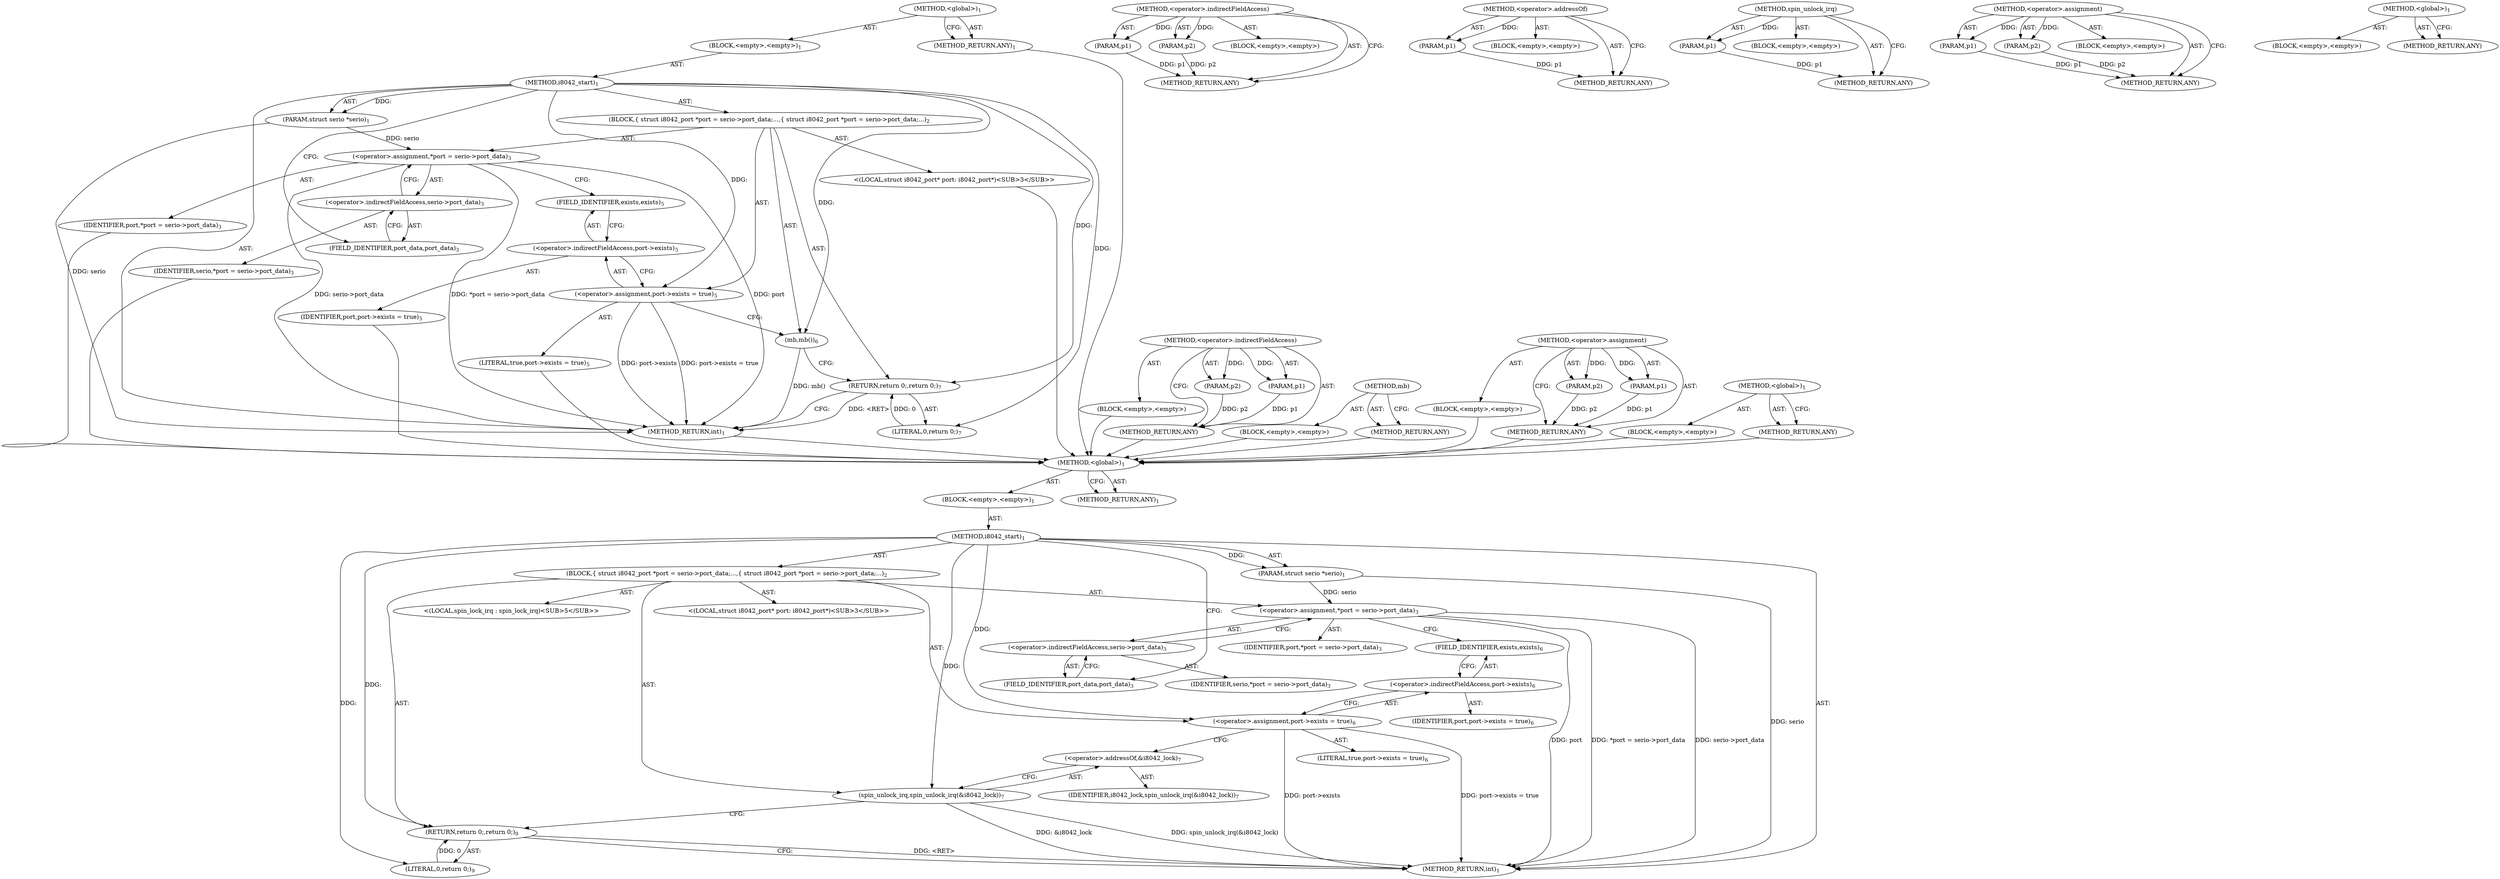 digraph "&lt;global&gt;" {
vulnerable_6 [label=<(METHOD,&lt;global&gt;)<SUB>1</SUB>>];
vulnerable_7 [label=<(BLOCK,&lt;empty&gt;,&lt;empty&gt;)<SUB>1</SUB>>];
vulnerable_8 [label=<(METHOD,i8042_start)<SUB>1</SUB>>];
vulnerable_9 [label=<(PARAM,struct serio *serio)<SUB>1</SUB>>];
vulnerable_10 [label=<(BLOCK,{
 	struct i8042_port *port = serio-&gt;port_data;...,{
 	struct i8042_port *port = serio-&gt;port_data;...)<SUB>2</SUB>>];
vulnerable_11 [label="<(LOCAL,struct i8042_port* port: i8042_port*)<SUB>3</SUB>>"];
vulnerable_12 [label=<(&lt;operator&gt;.assignment,*port = serio-&gt;port_data)<SUB>3</SUB>>];
vulnerable_13 [label=<(IDENTIFIER,port,*port = serio-&gt;port_data)<SUB>3</SUB>>];
vulnerable_14 [label=<(&lt;operator&gt;.indirectFieldAccess,serio-&gt;port_data)<SUB>3</SUB>>];
vulnerable_15 [label=<(IDENTIFIER,serio,*port = serio-&gt;port_data)<SUB>3</SUB>>];
vulnerable_16 [label=<(FIELD_IDENTIFIER,port_data,port_data)<SUB>3</SUB>>];
vulnerable_17 [label=<(&lt;operator&gt;.assignment,port-&gt;exists = true)<SUB>5</SUB>>];
vulnerable_18 [label=<(&lt;operator&gt;.indirectFieldAccess,port-&gt;exists)<SUB>5</SUB>>];
vulnerable_19 [label=<(IDENTIFIER,port,port-&gt;exists = true)<SUB>5</SUB>>];
vulnerable_20 [label=<(FIELD_IDENTIFIER,exists,exists)<SUB>5</SUB>>];
vulnerable_21 [label=<(LITERAL,true,port-&gt;exists = true)<SUB>5</SUB>>];
vulnerable_22 [label=<(mb,mb())<SUB>6</SUB>>];
vulnerable_23 [label=<(RETURN,return 0;,return 0;)<SUB>7</SUB>>];
vulnerable_24 [label=<(LITERAL,0,return 0;)<SUB>7</SUB>>];
vulnerable_25 [label=<(METHOD_RETURN,int)<SUB>1</SUB>>];
vulnerable_27 [label=<(METHOD_RETURN,ANY)<SUB>1</SUB>>];
vulnerable_53 [label=<(METHOD,&lt;operator&gt;.indirectFieldAccess)>];
vulnerable_54 [label=<(PARAM,p1)>];
vulnerable_55 [label=<(PARAM,p2)>];
vulnerable_56 [label=<(BLOCK,&lt;empty&gt;,&lt;empty&gt;)>];
vulnerable_57 [label=<(METHOD_RETURN,ANY)>];
vulnerable_58 [label=<(METHOD,mb)>];
vulnerable_59 [label=<(BLOCK,&lt;empty&gt;,&lt;empty&gt;)>];
vulnerable_60 [label=<(METHOD_RETURN,ANY)>];
vulnerable_48 [label=<(METHOD,&lt;operator&gt;.assignment)>];
vulnerable_49 [label=<(PARAM,p1)>];
vulnerable_50 [label=<(PARAM,p2)>];
vulnerable_51 [label=<(BLOCK,&lt;empty&gt;,&lt;empty&gt;)>];
vulnerable_52 [label=<(METHOD_RETURN,ANY)>];
vulnerable_42 [label=<(METHOD,&lt;global&gt;)<SUB>1</SUB>>];
vulnerable_43 [label=<(BLOCK,&lt;empty&gt;,&lt;empty&gt;)>];
vulnerable_44 [label=<(METHOD_RETURN,ANY)>];
fixed_6 [label=<(METHOD,&lt;global&gt;)<SUB>1</SUB>>];
fixed_7 [label=<(BLOCK,&lt;empty&gt;,&lt;empty&gt;)<SUB>1</SUB>>];
fixed_8 [label=<(METHOD,i8042_start)<SUB>1</SUB>>];
fixed_9 [label=<(PARAM,struct serio *serio)<SUB>1</SUB>>];
fixed_10 [label=<(BLOCK,{
 	struct i8042_port *port = serio-&gt;port_data;...,{
 	struct i8042_port *port = serio-&gt;port_data;...)<SUB>2</SUB>>];
fixed_11 [label="<(LOCAL,struct i8042_port* port: i8042_port*)<SUB>3</SUB>>"];
fixed_12 [label=<(&lt;operator&gt;.assignment,*port = serio-&gt;port_data)<SUB>3</SUB>>];
fixed_13 [label=<(IDENTIFIER,port,*port = serio-&gt;port_data)<SUB>3</SUB>>];
fixed_14 [label=<(&lt;operator&gt;.indirectFieldAccess,serio-&gt;port_data)<SUB>3</SUB>>];
fixed_15 [label=<(IDENTIFIER,serio,*port = serio-&gt;port_data)<SUB>3</SUB>>];
fixed_16 [label=<(FIELD_IDENTIFIER,port_data,port_data)<SUB>3</SUB>>];
fixed_17 [label="<(LOCAL,spin_lock_irq : spin_lock_irq)<SUB>5</SUB>>"];
fixed_18 [label=<(&lt;operator&gt;.assignment,port-&gt;exists = true)<SUB>6</SUB>>];
fixed_19 [label=<(&lt;operator&gt;.indirectFieldAccess,port-&gt;exists)<SUB>6</SUB>>];
fixed_20 [label=<(IDENTIFIER,port,port-&gt;exists = true)<SUB>6</SUB>>];
fixed_21 [label=<(FIELD_IDENTIFIER,exists,exists)<SUB>6</SUB>>];
fixed_22 [label=<(LITERAL,true,port-&gt;exists = true)<SUB>6</SUB>>];
fixed_23 [label=<(spin_unlock_irq,spin_unlock_irq(&amp;i8042_lock))<SUB>7</SUB>>];
fixed_24 [label=<(&lt;operator&gt;.addressOf,&amp;i8042_lock)<SUB>7</SUB>>];
fixed_25 [label=<(IDENTIFIER,i8042_lock,spin_unlock_irq(&amp;i8042_lock))<SUB>7</SUB>>];
fixed_26 [label=<(RETURN,return 0;,return 0;)<SUB>9</SUB>>];
fixed_27 [label=<(LITERAL,0,return 0;)<SUB>9</SUB>>];
fixed_28 [label=<(METHOD_RETURN,int)<SUB>1</SUB>>];
fixed_30 [label=<(METHOD_RETURN,ANY)<SUB>1</SUB>>];
fixed_58 [label=<(METHOD,&lt;operator&gt;.indirectFieldAccess)>];
fixed_59 [label=<(PARAM,p1)>];
fixed_60 [label=<(PARAM,p2)>];
fixed_61 [label=<(BLOCK,&lt;empty&gt;,&lt;empty&gt;)>];
fixed_62 [label=<(METHOD_RETURN,ANY)>];
fixed_67 [label=<(METHOD,&lt;operator&gt;.addressOf)>];
fixed_68 [label=<(PARAM,p1)>];
fixed_69 [label=<(BLOCK,&lt;empty&gt;,&lt;empty&gt;)>];
fixed_70 [label=<(METHOD_RETURN,ANY)>];
fixed_63 [label=<(METHOD,spin_unlock_irq)>];
fixed_64 [label=<(PARAM,p1)>];
fixed_65 [label=<(BLOCK,&lt;empty&gt;,&lt;empty&gt;)>];
fixed_66 [label=<(METHOD_RETURN,ANY)>];
fixed_53 [label=<(METHOD,&lt;operator&gt;.assignment)>];
fixed_54 [label=<(PARAM,p1)>];
fixed_55 [label=<(PARAM,p2)>];
fixed_56 [label=<(BLOCK,&lt;empty&gt;,&lt;empty&gt;)>];
fixed_57 [label=<(METHOD_RETURN,ANY)>];
fixed_47 [label=<(METHOD,&lt;global&gt;)<SUB>1</SUB>>];
fixed_48 [label=<(BLOCK,&lt;empty&gt;,&lt;empty&gt;)>];
fixed_49 [label=<(METHOD_RETURN,ANY)>];
vulnerable_6 -> vulnerable_7  [key=0, label="AST: "];
vulnerable_6 -> vulnerable_27  [key=0, label="AST: "];
vulnerable_6 -> vulnerable_27  [key=1, label="CFG: "];
vulnerable_7 -> vulnerable_8  [key=0, label="AST: "];
vulnerable_8 -> vulnerable_9  [key=0, label="AST: "];
vulnerable_8 -> vulnerable_9  [key=1, label="DDG: "];
vulnerable_8 -> vulnerable_10  [key=0, label="AST: "];
vulnerable_8 -> vulnerable_25  [key=0, label="AST: "];
vulnerable_8 -> vulnerable_16  [key=0, label="CFG: "];
vulnerable_8 -> vulnerable_17  [key=0, label="DDG: "];
vulnerable_8 -> vulnerable_22  [key=0, label="DDG: "];
vulnerable_8 -> vulnerable_23  [key=0, label="DDG: "];
vulnerable_8 -> vulnerable_24  [key=0, label="DDG: "];
vulnerable_9 -> vulnerable_25  [key=0, label="DDG: serio"];
vulnerable_9 -> vulnerable_12  [key=0, label="DDG: serio"];
vulnerable_10 -> vulnerable_11  [key=0, label="AST: "];
vulnerable_10 -> vulnerable_12  [key=0, label="AST: "];
vulnerable_10 -> vulnerable_17  [key=0, label="AST: "];
vulnerable_10 -> vulnerable_22  [key=0, label="AST: "];
vulnerable_10 -> vulnerable_23  [key=0, label="AST: "];
vulnerable_11 -> fixed_6  [key=0];
vulnerable_12 -> vulnerable_13  [key=0, label="AST: "];
vulnerable_12 -> vulnerable_14  [key=0, label="AST: "];
vulnerable_12 -> vulnerable_20  [key=0, label="CFG: "];
vulnerable_12 -> vulnerable_25  [key=0, label="DDG: port"];
vulnerable_12 -> vulnerable_25  [key=1, label="DDG: serio-&gt;port_data"];
vulnerable_12 -> vulnerable_25  [key=2, label="DDG: *port = serio-&gt;port_data"];
vulnerable_13 -> fixed_6  [key=0];
vulnerable_14 -> vulnerable_15  [key=0, label="AST: "];
vulnerable_14 -> vulnerable_16  [key=0, label="AST: "];
vulnerable_14 -> vulnerable_12  [key=0, label="CFG: "];
vulnerable_15 -> fixed_6  [key=0];
vulnerable_16 -> vulnerable_14  [key=0, label="CFG: "];
vulnerable_17 -> vulnerable_18  [key=0, label="AST: "];
vulnerable_17 -> vulnerable_21  [key=0, label="AST: "];
vulnerable_17 -> vulnerable_22  [key=0, label="CFG: "];
vulnerable_17 -> vulnerable_25  [key=0, label="DDG: port-&gt;exists"];
vulnerable_17 -> vulnerable_25  [key=1, label="DDG: port-&gt;exists = true"];
vulnerable_18 -> vulnerable_19  [key=0, label="AST: "];
vulnerable_18 -> vulnerable_20  [key=0, label="AST: "];
vulnerable_18 -> vulnerable_17  [key=0, label="CFG: "];
vulnerable_19 -> fixed_6  [key=0];
vulnerable_20 -> vulnerable_18  [key=0, label="CFG: "];
vulnerable_21 -> fixed_6  [key=0];
vulnerable_22 -> vulnerable_23  [key=0, label="CFG: "];
vulnerable_22 -> vulnerable_25  [key=0, label="DDG: mb()"];
vulnerable_23 -> vulnerable_24  [key=0, label="AST: "];
vulnerable_23 -> vulnerable_25  [key=0, label="CFG: "];
vulnerable_23 -> vulnerable_25  [key=1, label="DDG: &lt;RET&gt;"];
vulnerable_24 -> vulnerable_23  [key=0, label="DDG: 0"];
vulnerable_25 -> fixed_6  [key=0];
vulnerable_27 -> fixed_6  [key=0];
vulnerable_53 -> vulnerable_54  [key=0, label="AST: "];
vulnerable_53 -> vulnerable_54  [key=1, label="DDG: "];
vulnerable_53 -> vulnerable_56  [key=0, label="AST: "];
vulnerable_53 -> vulnerable_55  [key=0, label="AST: "];
vulnerable_53 -> vulnerable_55  [key=1, label="DDG: "];
vulnerable_53 -> vulnerable_57  [key=0, label="AST: "];
vulnerable_53 -> vulnerable_57  [key=1, label="CFG: "];
vulnerable_54 -> vulnerable_57  [key=0, label="DDG: p1"];
vulnerable_55 -> vulnerable_57  [key=0, label="DDG: p2"];
vulnerable_56 -> fixed_6  [key=0];
vulnerable_57 -> fixed_6  [key=0];
vulnerable_58 -> vulnerable_59  [key=0, label="AST: "];
vulnerable_58 -> vulnerable_60  [key=0, label="AST: "];
vulnerable_58 -> vulnerable_60  [key=1, label="CFG: "];
vulnerable_59 -> fixed_6  [key=0];
vulnerable_60 -> fixed_6  [key=0];
vulnerable_48 -> vulnerable_49  [key=0, label="AST: "];
vulnerable_48 -> vulnerable_49  [key=1, label="DDG: "];
vulnerable_48 -> vulnerable_51  [key=0, label="AST: "];
vulnerable_48 -> vulnerable_50  [key=0, label="AST: "];
vulnerable_48 -> vulnerable_50  [key=1, label="DDG: "];
vulnerable_48 -> vulnerable_52  [key=0, label="AST: "];
vulnerable_48 -> vulnerable_52  [key=1, label="CFG: "];
vulnerable_49 -> vulnerable_52  [key=0, label="DDG: p1"];
vulnerable_50 -> vulnerable_52  [key=0, label="DDG: p2"];
vulnerable_51 -> fixed_6  [key=0];
vulnerable_52 -> fixed_6  [key=0];
vulnerable_42 -> vulnerable_43  [key=0, label="AST: "];
vulnerable_42 -> vulnerable_44  [key=0, label="AST: "];
vulnerable_42 -> vulnerable_44  [key=1, label="CFG: "];
vulnerable_43 -> fixed_6  [key=0];
vulnerable_44 -> fixed_6  [key=0];
fixed_6 -> fixed_7  [key=0, label="AST: "];
fixed_6 -> fixed_30  [key=0, label="AST: "];
fixed_6 -> fixed_30  [key=1, label="CFG: "];
fixed_7 -> fixed_8  [key=0, label="AST: "];
fixed_8 -> fixed_9  [key=0, label="AST: "];
fixed_8 -> fixed_9  [key=1, label="DDG: "];
fixed_8 -> fixed_10  [key=0, label="AST: "];
fixed_8 -> fixed_28  [key=0, label="AST: "];
fixed_8 -> fixed_16  [key=0, label="CFG: "];
fixed_8 -> fixed_18  [key=0, label="DDG: "];
fixed_8 -> fixed_26  [key=0, label="DDG: "];
fixed_8 -> fixed_23  [key=0, label="DDG: "];
fixed_8 -> fixed_27  [key=0, label="DDG: "];
fixed_9 -> fixed_28  [key=0, label="DDG: serio"];
fixed_9 -> fixed_12  [key=0, label="DDG: serio"];
fixed_10 -> fixed_11  [key=0, label="AST: "];
fixed_10 -> fixed_12  [key=0, label="AST: "];
fixed_10 -> fixed_17  [key=0, label="AST: "];
fixed_10 -> fixed_18  [key=0, label="AST: "];
fixed_10 -> fixed_23  [key=0, label="AST: "];
fixed_10 -> fixed_26  [key=0, label="AST: "];
fixed_12 -> fixed_13  [key=0, label="AST: "];
fixed_12 -> fixed_14  [key=0, label="AST: "];
fixed_12 -> fixed_21  [key=0, label="CFG: "];
fixed_12 -> fixed_28  [key=0, label="DDG: port"];
fixed_12 -> fixed_28  [key=1, label="DDG: serio-&gt;port_data"];
fixed_12 -> fixed_28  [key=2, label="DDG: *port = serio-&gt;port_data"];
fixed_14 -> fixed_15  [key=0, label="AST: "];
fixed_14 -> fixed_16  [key=0, label="AST: "];
fixed_14 -> fixed_12  [key=0, label="CFG: "];
fixed_16 -> fixed_14  [key=0, label="CFG: "];
fixed_18 -> fixed_19  [key=0, label="AST: "];
fixed_18 -> fixed_22  [key=0, label="AST: "];
fixed_18 -> fixed_24  [key=0, label="CFG: "];
fixed_18 -> fixed_28  [key=0, label="DDG: port-&gt;exists"];
fixed_18 -> fixed_28  [key=1, label="DDG: port-&gt;exists = true"];
fixed_19 -> fixed_20  [key=0, label="AST: "];
fixed_19 -> fixed_21  [key=0, label="AST: "];
fixed_19 -> fixed_18  [key=0, label="CFG: "];
fixed_21 -> fixed_19  [key=0, label="CFG: "];
fixed_23 -> fixed_24  [key=0, label="AST: "];
fixed_23 -> fixed_26  [key=0, label="CFG: "];
fixed_23 -> fixed_28  [key=0, label="DDG: &amp;i8042_lock"];
fixed_23 -> fixed_28  [key=1, label="DDG: spin_unlock_irq(&amp;i8042_lock)"];
fixed_24 -> fixed_25  [key=0, label="AST: "];
fixed_24 -> fixed_23  [key=0, label="CFG: "];
fixed_26 -> fixed_27  [key=0, label="AST: "];
fixed_26 -> fixed_28  [key=0, label="CFG: "];
fixed_26 -> fixed_28  [key=1, label="DDG: &lt;RET&gt;"];
fixed_27 -> fixed_26  [key=0, label="DDG: 0"];
fixed_58 -> fixed_59  [key=0, label="AST: "];
fixed_58 -> fixed_59  [key=1, label="DDG: "];
fixed_58 -> fixed_61  [key=0, label="AST: "];
fixed_58 -> fixed_60  [key=0, label="AST: "];
fixed_58 -> fixed_60  [key=1, label="DDG: "];
fixed_58 -> fixed_62  [key=0, label="AST: "];
fixed_58 -> fixed_62  [key=1, label="CFG: "];
fixed_59 -> fixed_62  [key=0, label="DDG: p1"];
fixed_60 -> fixed_62  [key=0, label="DDG: p2"];
fixed_67 -> fixed_68  [key=0, label="AST: "];
fixed_67 -> fixed_68  [key=1, label="DDG: "];
fixed_67 -> fixed_69  [key=0, label="AST: "];
fixed_67 -> fixed_70  [key=0, label="AST: "];
fixed_67 -> fixed_70  [key=1, label="CFG: "];
fixed_68 -> fixed_70  [key=0, label="DDG: p1"];
fixed_63 -> fixed_64  [key=0, label="AST: "];
fixed_63 -> fixed_64  [key=1, label="DDG: "];
fixed_63 -> fixed_65  [key=0, label="AST: "];
fixed_63 -> fixed_66  [key=0, label="AST: "];
fixed_63 -> fixed_66  [key=1, label="CFG: "];
fixed_64 -> fixed_66  [key=0, label="DDG: p1"];
fixed_53 -> fixed_54  [key=0, label="AST: "];
fixed_53 -> fixed_54  [key=1, label="DDG: "];
fixed_53 -> fixed_56  [key=0, label="AST: "];
fixed_53 -> fixed_55  [key=0, label="AST: "];
fixed_53 -> fixed_55  [key=1, label="DDG: "];
fixed_53 -> fixed_57  [key=0, label="AST: "];
fixed_53 -> fixed_57  [key=1, label="CFG: "];
fixed_54 -> fixed_57  [key=0, label="DDG: p1"];
fixed_55 -> fixed_57  [key=0, label="DDG: p2"];
fixed_47 -> fixed_48  [key=0, label="AST: "];
fixed_47 -> fixed_49  [key=0, label="AST: "];
fixed_47 -> fixed_49  [key=1, label="CFG: "];
}
